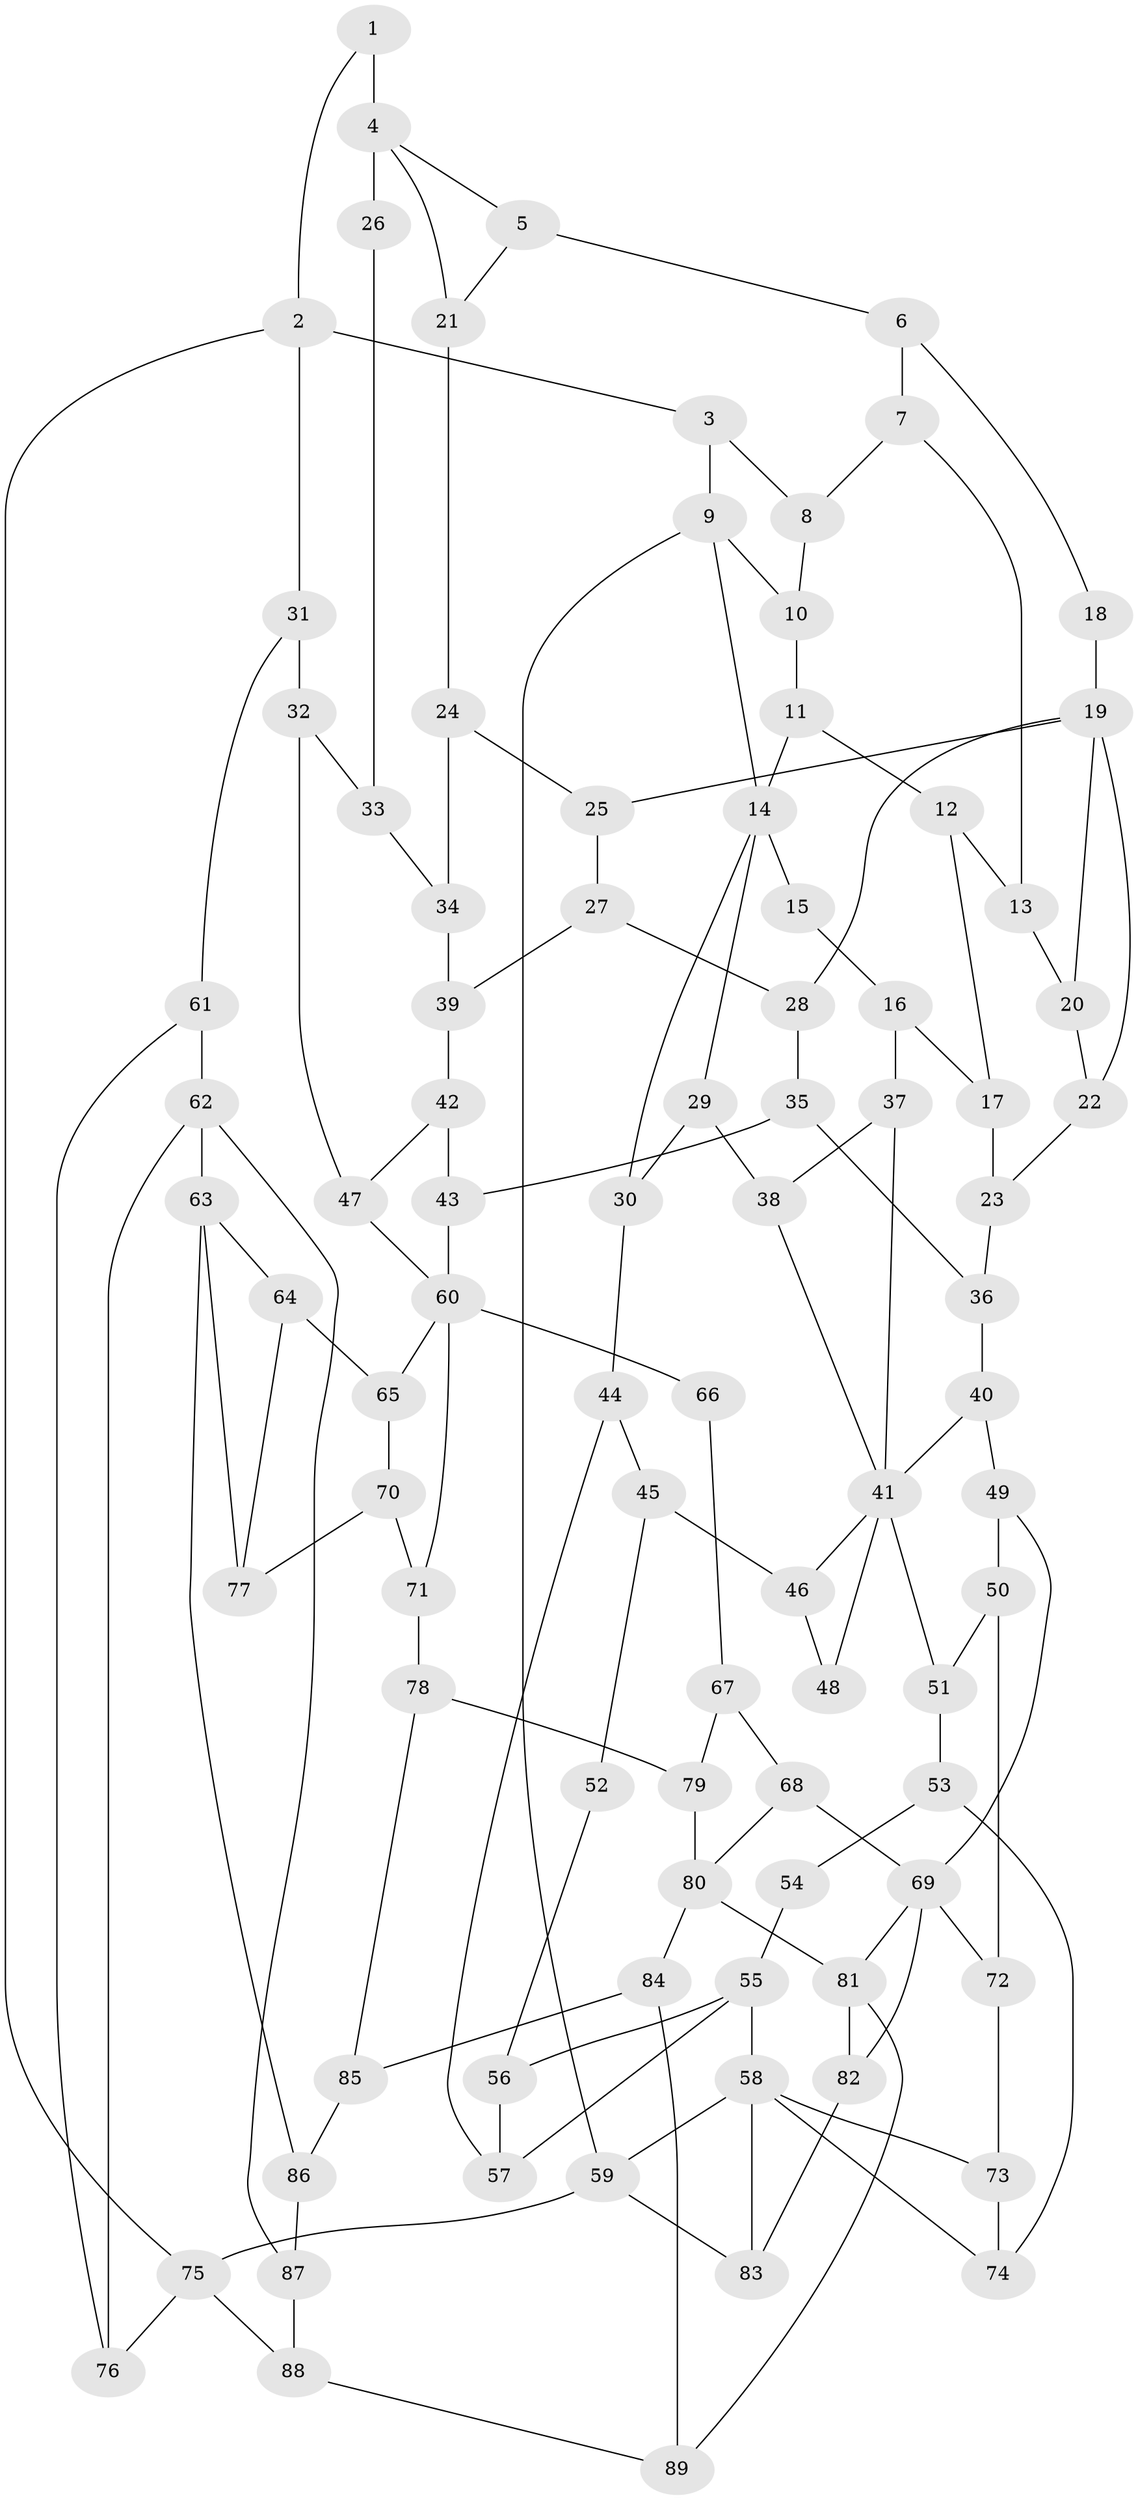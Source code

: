 // original degree distribution, {3: 0.023622047244094488, 5: 0.49606299212598426, 4: 0.2440944881889764, 6: 0.23622047244094488}
// Generated by graph-tools (version 1.1) at 2025/54/03/04/25 22:54:42]
// undirected, 89 vertices, 141 edges
graph export_dot {
  node [color=gray90,style=filled];
  1;
  2;
  3;
  4;
  5;
  6;
  7;
  8;
  9;
  10;
  11;
  12;
  13;
  14;
  15;
  16;
  17;
  18;
  19;
  20;
  21;
  22;
  23;
  24;
  25;
  26;
  27;
  28;
  29;
  30;
  31;
  32;
  33;
  34;
  35;
  36;
  37;
  38;
  39;
  40;
  41;
  42;
  43;
  44;
  45;
  46;
  47;
  48;
  49;
  50;
  51;
  52;
  53;
  54;
  55;
  56;
  57;
  58;
  59;
  60;
  61;
  62;
  63;
  64;
  65;
  66;
  67;
  68;
  69;
  70;
  71;
  72;
  73;
  74;
  75;
  76;
  77;
  78;
  79;
  80;
  81;
  82;
  83;
  84;
  85;
  86;
  87;
  88;
  89;
  1 -- 2 [weight=1.0];
  1 -- 4 [weight=2.0];
  2 -- 3 [weight=1.0];
  2 -- 31 [weight=1.0];
  2 -- 75 [weight=1.0];
  3 -- 8 [weight=1.0];
  3 -- 9 [weight=1.0];
  4 -- 5 [weight=1.0];
  4 -- 21 [weight=1.0];
  4 -- 26 [weight=2.0];
  5 -- 6 [weight=1.0];
  5 -- 21 [weight=1.0];
  6 -- 7 [weight=1.0];
  6 -- 18 [weight=1.0];
  7 -- 8 [weight=1.0];
  7 -- 13 [weight=1.0];
  8 -- 10 [weight=1.0];
  9 -- 10 [weight=1.0];
  9 -- 14 [weight=1.0];
  9 -- 59 [weight=1.0];
  10 -- 11 [weight=1.0];
  11 -- 12 [weight=1.0];
  11 -- 14 [weight=1.0];
  12 -- 13 [weight=1.0];
  12 -- 17 [weight=1.0];
  13 -- 20 [weight=1.0];
  14 -- 15 [weight=2.0];
  14 -- 29 [weight=1.0];
  14 -- 30 [weight=1.0];
  15 -- 16 [weight=1.0];
  16 -- 17 [weight=1.0];
  16 -- 37 [weight=1.0];
  17 -- 23 [weight=1.0];
  18 -- 19 [weight=2.0];
  19 -- 20 [weight=1.0];
  19 -- 22 [weight=1.0];
  19 -- 25 [weight=1.0];
  19 -- 28 [weight=1.0];
  20 -- 22 [weight=1.0];
  21 -- 24 [weight=1.0];
  22 -- 23 [weight=1.0];
  23 -- 36 [weight=1.0];
  24 -- 25 [weight=1.0];
  24 -- 34 [weight=1.0];
  25 -- 27 [weight=1.0];
  26 -- 33 [weight=1.0];
  27 -- 28 [weight=1.0];
  27 -- 39 [weight=1.0];
  28 -- 35 [weight=1.0];
  29 -- 30 [weight=1.0];
  29 -- 38 [weight=1.0];
  30 -- 44 [weight=1.0];
  31 -- 32 [weight=1.0];
  31 -- 61 [weight=1.0];
  32 -- 33 [weight=1.0];
  32 -- 47 [weight=1.0];
  33 -- 34 [weight=1.0];
  34 -- 39 [weight=1.0];
  35 -- 36 [weight=1.0];
  35 -- 43 [weight=1.0];
  36 -- 40 [weight=1.0];
  37 -- 38 [weight=1.0];
  37 -- 41 [weight=1.0];
  38 -- 41 [weight=1.0];
  39 -- 42 [weight=1.0];
  40 -- 41 [weight=1.0];
  40 -- 49 [weight=1.0];
  41 -- 46 [weight=1.0];
  41 -- 48 [weight=1.0];
  41 -- 51 [weight=1.0];
  42 -- 43 [weight=1.0];
  42 -- 47 [weight=1.0];
  43 -- 60 [weight=1.0];
  44 -- 45 [weight=1.0];
  44 -- 57 [weight=1.0];
  45 -- 46 [weight=1.0];
  45 -- 52 [weight=1.0];
  46 -- 48 [weight=1.0];
  47 -- 60 [weight=1.0];
  49 -- 50 [weight=1.0];
  49 -- 69 [weight=1.0];
  50 -- 51 [weight=1.0];
  50 -- 72 [weight=1.0];
  51 -- 53 [weight=1.0];
  52 -- 56 [weight=1.0];
  53 -- 54 [weight=1.0];
  53 -- 74 [weight=1.0];
  54 -- 55 [weight=2.0];
  55 -- 56 [weight=1.0];
  55 -- 57 [weight=1.0];
  55 -- 58 [weight=2.0];
  56 -- 57 [weight=1.0];
  58 -- 59 [weight=1.0];
  58 -- 73 [weight=1.0];
  58 -- 74 [weight=1.0];
  58 -- 83 [weight=1.0];
  59 -- 75 [weight=1.0];
  59 -- 83 [weight=1.0];
  60 -- 65 [weight=1.0];
  60 -- 66 [weight=2.0];
  60 -- 71 [weight=1.0];
  61 -- 62 [weight=1.0];
  61 -- 76 [weight=1.0];
  62 -- 63 [weight=3.0];
  62 -- 76 [weight=1.0];
  62 -- 87 [weight=1.0];
  63 -- 64 [weight=1.0];
  63 -- 77 [weight=1.0];
  63 -- 86 [weight=1.0];
  64 -- 65 [weight=1.0];
  64 -- 77 [weight=1.0];
  65 -- 70 [weight=1.0];
  66 -- 67 [weight=1.0];
  67 -- 68 [weight=1.0];
  67 -- 79 [weight=1.0];
  68 -- 69 [weight=1.0];
  68 -- 80 [weight=1.0];
  69 -- 72 [weight=1.0];
  69 -- 81 [weight=1.0];
  69 -- 82 [weight=2.0];
  70 -- 71 [weight=1.0];
  70 -- 77 [weight=1.0];
  71 -- 78 [weight=1.0];
  72 -- 73 [weight=1.0];
  73 -- 74 [weight=1.0];
  75 -- 76 [weight=1.0];
  75 -- 88 [weight=1.0];
  78 -- 79 [weight=1.0];
  78 -- 85 [weight=1.0];
  79 -- 80 [weight=1.0];
  80 -- 81 [weight=2.0];
  80 -- 84 [weight=2.0];
  81 -- 82 [weight=1.0];
  81 -- 89 [weight=1.0];
  82 -- 83 [weight=1.0];
  84 -- 85 [weight=1.0];
  84 -- 89 [weight=1.0];
  85 -- 86 [weight=1.0];
  86 -- 87 [weight=1.0];
  87 -- 88 [weight=1.0];
  88 -- 89 [weight=1.0];
}
